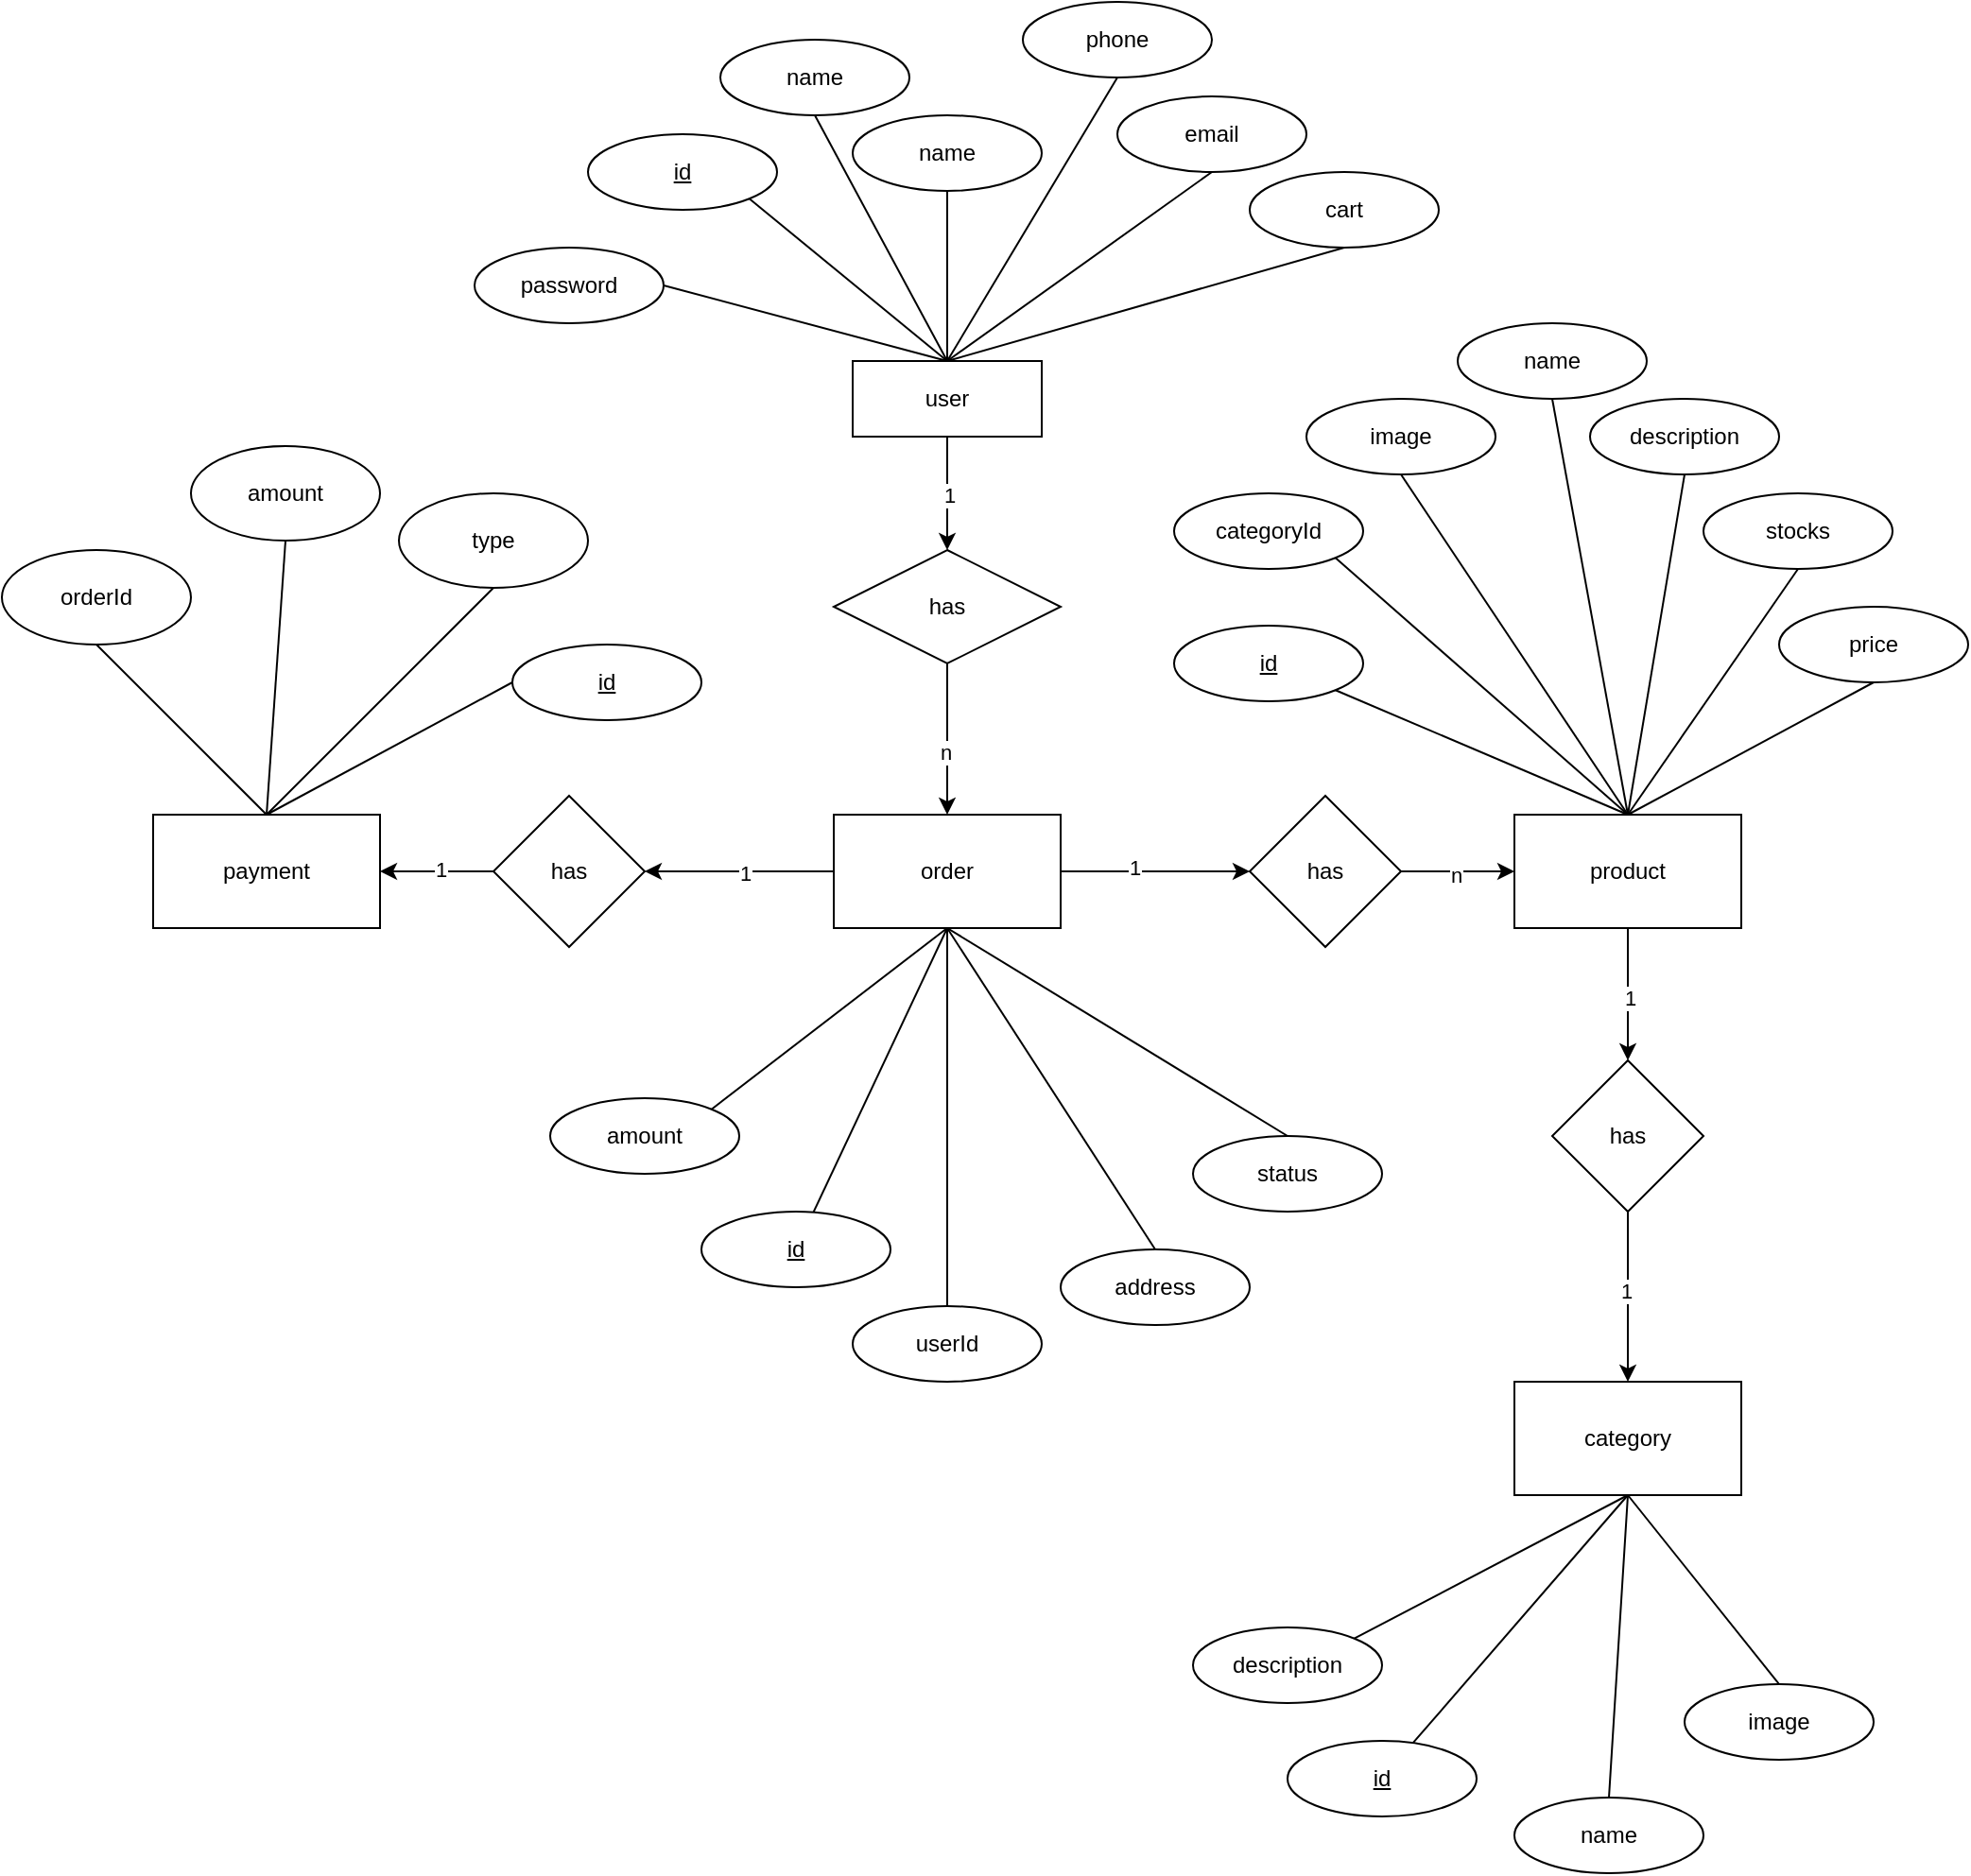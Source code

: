 <mxfile version="24.0.6" type="github">
  <diagram id="R2lEEEUBdFMjLlhIrx00" name="Page-1">
    <mxGraphModel dx="2109" dy="673" grid="1" gridSize="10" guides="1" tooltips="1" connect="1" arrows="1" fold="1" page="1" pageScale="1" pageWidth="850" pageHeight="1100" math="0" shadow="0" extFonts="Permanent Marker^https://fonts.googleapis.com/css?family=Permanent+Marker">
      <root>
        <mxCell id="0" />
        <mxCell id="1" parent="0" />
        <mxCell id="UcPua-DJIdnO7vjkErRE-59" value="" style="edgeStyle=orthogonalEdgeStyle;rounded=0;orthogonalLoop=1;jettySize=auto;html=1;" parent="1" source="UcPua-DJIdnO7vjkErRE-25" target="UcPua-DJIdnO7vjkErRE-57" edge="1">
          <mxGeometry relative="1" as="geometry" />
        </mxCell>
        <mxCell id="UcPua-DJIdnO7vjkErRE-60" value="1" style="edgeLabel;html=1;align=center;verticalAlign=middle;resizable=0;points=[];" parent="UcPua-DJIdnO7vjkErRE-59" vertex="1" connectable="0">
          <mxGeometry x="0.028" y="1" relative="1" as="geometry">
            <mxPoint as="offset" />
          </mxGeometry>
        </mxCell>
        <mxCell id="UcPua-DJIdnO7vjkErRE-25" value="user" style="whiteSpace=wrap;html=1;align=center;" parent="1" vertex="1">
          <mxGeometry x="360" y="190" width="100" height="40" as="geometry" />
        </mxCell>
        <mxCell id="UcPua-DJIdnO7vjkErRE-26" value="id" style="ellipse;whiteSpace=wrap;html=1;align=center;fontStyle=4;" parent="1" vertex="1">
          <mxGeometry x="220" y="70" width="100" height="40" as="geometry" />
        </mxCell>
        <mxCell id="UcPua-DJIdnO7vjkErRE-28" value="" style="endArrow=none;html=1;rounded=0;exitX=1;exitY=1;exitDx=0;exitDy=0;entryX=0.5;entryY=0;entryDx=0;entryDy=0;" parent="1" source="UcPua-DJIdnO7vjkErRE-26" target="UcPua-DJIdnO7vjkErRE-25" edge="1">
          <mxGeometry relative="1" as="geometry">
            <mxPoint x="330" y="210" as="sourcePoint" />
            <mxPoint x="490" y="210" as="targetPoint" />
          </mxGeometry>
        </mxCell>
        <mxCell id="UcPua-DJIdnO7vjkErRE-41" value="name" style="ellipse;whiteSpace=wrap;html=1;align=center;" parent="1" vertex="1">
          <mxGeometry x="290" y="20" width="100" height="40" as="geometry" />
        </mxCell>
        <mxCell id="UcPua-DJIdnO7vjkErRE-42" value="" style="endArrow=none;html=1;rounded=0;exitX=0.5;exitY=1;exitDx=0;exitDy=0;" parent="1" source="UcPua-DJIdnO7vjkErRE-41" edge="1">
          <mxGeometry relative="1" as="geometry">
            <mxPoint x="420" y="110" as="sourcePoint" />
            <mxPoint x="410" y="190" as="targetPoint" />
          </mxGeometry>
        </mxCell>
        <mxCell id="UcPua-DJIdnO7vjkErRE-43" value="name" style="ellipse;whiteSpace=wrap;html=1;align=center;" parent="1" vertex="1">
          <mxGeometry x="360" y="60" width="100" height="40" as="geometry" />
        </mxCell>
        <mxCell id="UcPua-DJIdnO7vjkErRE-44" value="" style="endArrow=none;html=1;rounded=0;exitX=0.5;exitY=1;exitDx=0;exitDy=0;" parent="1" source="UcPua-DJIdnO7vjkErRE-43" edge="1">
          <mxGeometry relative="1" as="geometry">
            <mxPoint x="545" y="100" as="sourcePoint" />
            <mxPoint x="410" y="190" as="targetPoint" />
          </mxGeometry>
        </mxCell>
        <mxCell id="UcPua-DJIdnO7vjkErRE-45" value="phone" style="ellipse;whiteSpace=wrap;html=1;align=center;" parent="1" vertex="1">
          <mxGeometry x="450" width="100" height="40" as="geometry" />
        </mxCell>
        <mxCell id="UcPua-DJIdnO7vjkErRE-46" value="" style="endArrow=none;html=1;rounded=0;exitX=0.5;exitY=1;exitDx=0;exitDy=0;entryX=0.5;entryY=0;entryDx=0;entryDy=0;" parent="1" source="UcPua-DJIdnO7vjkErRE-45" target="UcPua-DJIdnO7vjkErRE-25" edge="1">
          <mxGeometry relative="1" as="geometry">
            <mxPoint x="635" y="90" as="sourcePoint" />
            <mxPoint x="500" y="180" as="targetPoint" />
          </mxGeometry>
        </mxCell>
        <mxCell id="UcPua-DJIdnO7vjkErRE-47" value="email" style="ellipse;whiteSpace=wrap;html=1;align=center;" parent="1" vertex="1">
          <mxGeometry x="500" y="50" width="100" height="40" as="geometry" />
        </mxCell>
        <mxCell id="UcPua-DJIdnO7vjkErRE-48" value="" style="endArrow=none;html=1;rounded=0;exitX=0.5;exitY=1;exitDx=0;exitDy=0;" parent="1" source="UcPua-DJIdnO7vjkErRE-47" edge="1">
          <mxGeometry relative="1" as="geometry">
            <mxPoint x="735" y="140" as="sourcePoint" />
            <mxPoint x="410" y="190" as="targetPoint" />
          </mxGeometry>
        </mxCell>
        <mxCell id="UcPua-DJIdnO7vjkErRE-49" value="cart" style="ellipse;whiteSpace=wrap;html=1;align=center;" parent="1" vertex="1">
          <mxGeometry x="570" y="90" width="100" height="40" as="geometry" />
        </mxCell>
        <mxCell id="UcPua-DJIdnO7vjkErRE-50" value="" style="endArrow=none;html=1;rounded=0;exitX=0.5;exitY=1;exitDx=0;exitDy=0;entryX=0.5;entryY=0;entryDx=0;entryDy=0;" parent="1" source="UcPua-DJIdnO7vjkErRE-49" target="UcPua-DJIdnO7vjkErRE-25" edge="1">
          <mxGeometry relative="1" as="geometry">
            <mxPoint x="805" y="180" as="sourcePoint" />
            <mxPoint x="480" y="230" as="targetPoint" />
          </mxGeometry>
        </mxCell>
        <mxCell id="UcPua-DJIdnO7vjkErRE-54" value="password" style="ellipse;whiteSpace=wrap;html=1;align=center;" parent="1" vertex="1">
          <mxGeometry x="160" y="130" width="100" height="40" as="geometry" />
        </mxCell>
        <mxCell id="UcPua-DJIdnO7vjkErRE-55" value="" style="endArrow=none;html=1;rounded=0;exitX=1;exitY=0.5;exitDx=0;exitDy=0;entryX=0.5;entryY=0;entryDx=0;entryDy=0;" parent="1" source="UcPua-DJIdnO7vjkErRE-54" target="UcPua-DJIdnO7vjkErRE-25" edge="1">
          <mxGeometry relative="1" as="geometry">
            <mxPoint x="430" y="120" as="sourcePoint" />
            <mxPoint x="420" y="200" as="targetPoint" />
          </mxGeometry>
        </mxCell>
        <mxCell id="UcPua-DJIdnO7vjkErRE-64" value="" style="edgeStyle=orthogonalEdgeStyle;rounded=0;orthogonalLoop=1;jettySize=auto;html=1;" parent="1" source="UcPua-DJIdnO7vjkErRE-57" target="UcPua-DJIdnO7vjkErRE-63" edge="1">
          <mxGeometry relative="1" as="geometry" />
        </mxCell>
        <mxCell id="UcPua-DJIdnO7vjkErRE-77" value="n" style="edgeLabel;html=1;align=center;verticalAlign=middle;resizable=0;points=[];" parent="UcPua-DJIdnO7vjkErRE-64" vertex="1" connectable="0">
          <mxGeometry x="0.173" y="-1" relative="1" as="geometry">
            <mxPoint as="offset" />
          </mxGeometry>
        </mxCell>
        <mxCell id="UcPua-DJIdnO7vjkErRE-57" value="has" style="shape=rhombus;perimeter=rhombusPerimeter;whiteSpace=wrap;html=1;align=center;" parent="1" vertex="1">
          <mxGeometry x="350" y="290" width="120" height="60" as="geometry" />
        </mxCell>
        <mxCell id="UcPua-DJIdnO7vjkErRE-66" value="" style="edgeStyle=orthogonalEdgeStyle;rounded=0;orthogonalLoop=1;jettySize=auto;html=1;" parent="1" source="UcPua-DJIdnO7vjkErRE-63" target="UcPua-DJIdnO7vjkErRE-65" edge="1">
          <mxGeometry relative="1" as="geometry" />
        </mxCell>
        <mxCell id="UcPua-DJIdnO7vjkErRE-80" value="1" style="edgeLabel;html=1;align=center;verticalAlign=middle;resizable=0;points=[];" parent="UcPua-DJIdnO7vjkErRE-66" vertex="1" connectable="0">
          <mxGeometry x="-0.049" y="1" relative="1" as="geometry">
            <mxPoint as="offset" />
          </mxGeometry>
        </mxCell>
        <mxCell id="UcPua-DJIdnO7vjkErRE-70" value="" style="edgeStyle=orthogonalEdgeStyle;rounded=0;orthogonalLoop=1;jettySize=auto;html=1;" parent="1" source="UcPua-DJIdnO7vjkErRE-63" target="UcPua-DJIdnO7vjkErRE-69" edge="1">
          <mxGeometry relative="1" as="geometry" />
        </mxCell>
        <mxCell id="UcPua-DJIdnO7vjkErRE-78" value="1" style="edgeLabel;html=1;align=center;verticalAlign=middle;resizable=0;points=[];" parent="UcPua-DJIdnO7vjkErRE-70" vertex="1" connectable="0">
          <mxGeometry x="-0.235" y="2" relative="1" as="geometry">
            <mxPoint as="offset" />
          </mxGeometry>
        </mxCell>
        <mxCell id="UcPua-DJIdnO7vjkErRE-63" value="order" style="whiteSpace=wrap;html=1;" parent="1" vertex="1">
          <mxGeometry x="350" y="430" width="120" height="60" as="geometry" />
        </mxCell>
        <mxCell id="UcPua-DJIdnO7vjkErRE-68" value="" style="edgeStyle=orthogonalEdgeStyle;rounded=0;orthogonalLoop=1;jettySize=auto;html=1;" parent="1" source="UcPua-DJIdnO7vjkErRE-65" target="UcPua-DJIdnO7vjkErRE-67" edge="1">
          <mxGeometry relative="1" as="geometry" />
        </mxCell>
        <mxCell id="UcPua-DJIdnO7vjkErRE-81" value="1" style="edgeLabel;html=1;align=center;verticalAlign=middle;resizable=0;points=[];" parent="UcPua-DJIdnO7vjkErRE-68" vertex="1" connectable="0">
          <mxGeometry x="-0.061" y="-1" relative="1" as="geometry">
            <mxPoint as="offset" />
          </mxGeometry>
        </mxCell>
        <mxCell id="UcPua-DJIdnO7vjkErRE-65" value="has" style="rhombus;whiteSpace=wrap;html=1;" parent="1" vertex="1">
          <mxGeometry x="170" y="420" width="80" height="80" as="geometry" />
        </mxCell>
        <mxCell id="UcPua-DJIdnO7vjkErRE-67" value="payment" style="whiteSpace=wrap;html=1;" parent="1" vertex="1">
          <mxGeometry x="-10" y="430" width="120" height="60" as="geometry" />
        </mxCell>
        <mxCell id="UcPua-DJIdnO7vjkErRE-72" value="" style="edgeStyle=orthogonalEdgeStyle;rounded=0;orthogonalLoop=1;jettySize=auto;html=1;" parent="1" source="UcPua-DJIdnO7vjkErRE-69" target="UcPua-DJIdnO7vjkErRE-71" edge="1">
          <mxGeometry relative="1" as="geometry" />
        </mxCell>
        <mxCell id="UcPua-DJIdnO7vjkErRE-79" value="n" style="edgeLabel;html=1;align=center;verticalAlign=middle;resizable=0;points=[];" parent="UcPua-DJIdnO7vjkErRE-72" vertex="1" connectable="0">
          <mxGeometry x="-0.047" y="-2" relative="1" as="geometry">
            <mxPoint as="offset" />
          </mxGeometry>
        </mxCell>
        <mxCell id="UcPua-DJIdnO7vjkErRE-69" value="has" style="rhombus;whiteSpace=wrap;html=1;" parent="1" vertex="1">
          <mxGeometry x="570" y="420" width="80" height="80" as="geometry" />
        </mxCell>
        <mxCell id="UcPua-DJIdnO7vjkErRE-74" value="" style="edgeStyle=orthogonalEdgeStyle;rounded=0;orthogonalLoop=1;jettySize=auto;html=1;" parent="1" source="UcPua-DJIdnO7vjkErRE-71" target="UcPua-DJIdnO7vjkErRE-73" edge="1">
          <mxGeometry relative="1" as="geometry" />
        </mxCell>
        <mxCell id="UcPua-DJIdnO7vjkErRE-195" value="1" style="edgeLabel;html=1;align=center;verticalAlign=middle;resizable=0;points=[];" parent="UcPua-DJIdnO7vjkErRE-74" vertex="1" connectable="0">
          <mxGeometry x="0.047" y="1" relative="1" as="geometry">
            <mxPoint as="offset" />
          </mxGeometry>
        </mxCell>
        <mxCell id="UcPua-DJIdnO7vjkErRE-71" value="product" style="whiteSpace=wrap;html=1;" parent="1" vertex="1">
          <mxGeometry x="710" y="430" width="120" height="60" as="geometry" />
        </mxCell>
        <mxCell id="UcPua-DJIdnO7vjkErRE-76" value="" style="edgeStyle=orthogonalEdgeStyle;rounded=0;orthogonalLoop=1;jettySize=auto;html=1;" parent="1" source="UcPua-DJIdnO7vjkErRE-73" target="UcPua-DJIdnO7vjkErRE-75" edge="1">
          <mxGeometry relative="1" as="geometry" />
        </mxCell>
        <mxCell id="UcPua-DJIdnO7vjkErRE-196" value="1" style="edgeLabel;html=1;align=center;verticalAlign=middle;resizable=0;points=[];" parent="UcPua-DJIdnO7vjkErRE-76" vertex="1" connectable="0">
          <mxGeometry x="-0.075" y="-1" relative="1" as="geometry">
            <mxPoint as="offset" />
          </mxGeometry>
        </mxCell>
        <mxCell id="UcPua-DJIdnO7vjkErRE-73" value="has" style="rhombus;whiteSpace=wrap;html=1;" parent="1" vertex="1">
          <mxGeometry x="730" y="560" width="80" height="80" as="geometry" />
        </mxCell>
        <mxCell id="UcPua-DJIdnO7vjkErRE-75" value="category" style="whiteSpace=wrap;html=1;" parent="1" vertex="1">
          <mxGeometry x="710" y="730" width="120" height="60" as="geometry" />
        </mxCell>
        <mxCell id="UcPua-DJIdnO7vjkErRE-110" value="id" style="ellipse;whiteSpace=wrap;html=1;align=center;fontStyle=4;" parent="1" vertex="1">
          <mxGeometry x="530" y="330" width="100" height="40" as="geometry" />
        </mxCell>
        <mxCell id="UcPua-DJIdnO7vjkErRE-111" value="" style="endArrow=none;html=1;rounded=0;exitX=1;exitY=1;exitDx=0;exitDy=0;entryX=0.5;entryY=0;entryDx=0;entryDy=0;" parent="1" source="UcPua-DJIdnO7vjkErRE-110" edge="1">
          <mxGeometry relative="1" as="geometry">
            <mxPoint x="690" y="450" as="sourcePoint" />
            <mxPoint x="770" y="430" as="targetPoint" />
          </mxGeometry>
        </mxCell>
        <mxCell id="UcPua-DJIdnO7vjkErRE-114" value="name" style="ellipse;whiteSpace=wrap;html=1;align=center;" parent="1" vertex="1">
          <mxGeometry x="680" y="170" width="100" height="40" as="geometry" />
        </mxCell>
        <mxCell id="UcPua-DJIdnO7vjkErRE-115" value="" style="endArrow=none;html=1;rounded=0;exitX=0.5;exitY=1;exitDx=0;exitDy=0;" parent="1" source="UcPua-DJIdnO7vjkErRE-114" edge="1">
          <mxGeometry relative="1" as="geometry">
            <mxPoint x="905" y="340" as="sourcePoint" />
            <mxPoint x="770" y="430" as="targetPoint" />
          </mxGeometry>
        </mxCell>
        <mxCell id="UcPua-DJIdnO7vjkErRE-118" value="stocks" style="ellipse;whiteSpace=wrap;html=1;align=center;" parent="1" vertex="1">
          <mxGeometry x="810" y="260" width="100" height="40" as="geometry" />
        </mxCell>
        <mxCell id="UcPua-DJIdnO7vjkErRE-119" value="" style="endArrow=none;html=1;rounded=0;exitX=0.5;exitY=1;exitDx=0;exitDy=0;" parent="1" source="UcPua-DJIdnO7vjkErRE-118" edge="1">
          <mxGeometry relative="1" as="geometry">
            <mxPoint x="1095" y="380" as="sourcePoint" />
            <mxPoint x="770" y="430" as="targetPoint" />
          </mxGeometry>
        </mxCell>
        <mxCell id="UcPua-DJIdnO7vjkErRE-120" value="price" style="ellipse;whiteSpace=wrap;html=1;align=center;" parent="1" vertex="1">
          <mxGeometry x="850" y="320" width="100" height="40" as="geometry" />
        </mxCell>
        <mxCell id="UcPua-DJIdnO7vjkErRE-121" value="" style="endArrow=none;html=1;rounded=0;exitX=0.5;exitY=1;exitDx=0;exitDy=0;entryX=0.5;entryY=0;entryDx=0;entryDy=0;" parent="1" source="UcPua-DJIdnO7vjkErRE-120" edge="1">
          <mxGeometry relative="1" as="geometry">
            <mxPoint x="1165" y="420" as="sourcePoint" />
            <mxPoint x="770" y="430" as="targetPoint" />
          </mxGeometry>
        </mxCell>
        <mxCell id="UcPua-DJIdnO7vjkErRE-122" value="categoryId" style="ellipse;whiteSpace=wrap;html=1;align=center;" parent="1" vertex="1">
          <mxGeometry x="530" y="260" width="100" height="40" as="geometry" />
        </mxCell>
        <mxCell id="UcPua-DJIdnO7vjkErRE-123" value="" style="endArrow=none;html=1;rounded=0;exitX=1;exitY=1;exitDx=0;exitDy=0;entryX=0.5;entryY=0;entryDx=0;entryDy=0;" parent="1" source="UcPua-DJIdnO7vjkErRE-122" edge="1">
          <mxGeometry relative="1" as="geometry">
            <mxPoint x="790" y="360" as="sourcePoint" />
            <mxPoint x="770" y="430" as="targetPoint" />
          </mxGeometry>
        </mxCell>
        <mxCell id="UcPua-DJIdnO7vjkErRE-124" value="description" style="ellipse;whiteSpace=wrap;html=1;align=center;" parent="1" vertex="1">
          <mxGeometry x="750" y="210" width="100" height="40" as="geometry" />
        </mxCell>
        <mxCell id="UcPua-DJIdnO7vjkErRE-125" value="" style="endArrow=none;html=1;rounded=0;exitX=0.5;exitY=1;exitDx=0;exitDy=0;entryX=0.5;entryY=0;entryDx=0;entryDy=0;" parent="1" source="UcPua-DJIdnO7vjkErRE-124" target="UcPua-DJIdnO7vjkErRE-71" edge="1">
          <mxGeometry relative="1" as="geometry">
            <mxPoint x="1055" y="330" as="sourcePoint" />
            <mxPoint x="730" y="380" as="targetPoint" />
          </mxGeometry>
        </mxCell>
        <mxCell id="UcPua-DJIdnO7vjkErRE-126" value="image" style="ellipse;whiteSpace=wrap;html=1;align=center;" parent="1" vertex="1">
          <mxGeometry x="600" y="210" width="100" height="40" as="geometry" />
        </mxCell>
        <mxCell id="UcPua-DJIdnO7vjkErRE-127" value="" style="endArrow=none;html=1;rounded=0;exitX=0.5;exitY=1;exitDx=0;exitDy=0;entryX=0.5;entryY=0;entryDx=0;entryDy=0;" parent="1" source="UcPua-DJIdnO7vjkErRE-126" target="UcPua-DJIdnO7vjkErRE-71" edge="1">
          <mxGeometry relative="1" as="geometry">
            <mxPoint x="835" y="400" as="sourcePoint" />
            <mxPoint x="770" y="470" as="targetPoint" />
          </mxGeometry>
        </mxCell>
        <mxCell id="UcPua-DJIdnO7vjkErRE-128" value="id" style="ellipse;whiteSpace=wrap;html=1;align=center;fontStyle=4;" parent="1" vertex="1">
          <mxGeometry x="180" y="340" width="100" height="40" as="geometry" />
        </mxCell>
        <mxCell id="UcPua-DJIdnO7vjkErRE-134" value="orderId" style="ellipse;whiteSpace=wrap;html=1;align=center;" parent="1" vertex="1">
          <mxGeometry x="-90" y="290" width="100" height="50" as="geometry" />
        </mxCell>
        <mxCell id="UcPua-DJIdnO7vjkErRE-135" value="" style="endArrow=none;html=1;rounded=0;exitX=0.5;exitY=1;exitDx=0;exitDy=0;entryX=0.5;entryY=0;entryDx=0;entryDy=0;" parent="1" source="UcPua-DJIdnO7vjkErRE-134" edge="1" target="UcPua-DJIdnO7vjkErRE-67">
          <mxGeometry relative="1" as="geometry">
            <mxPoint x="-150" y="340" as="sourcePoint" />
            <mxPoint x="-10" y="460" as="targetPoint" />
          </mxGeometry>
        </mxCell>
        <mxCell id="UcPua-DJIdnO7vjkErRE-136" value="amount" style="ellipse;whiteSpace=wrap;html=1;align=center;" parent="1" vertex="1">
          <mxGeometry x="10" y="235" width="100" height="50" as="geometry" />
        </mxCell>
        <mxCell id="UcPua-DJIdnO7vjkErRE-137" value="" style="endArrow=none;html=1;rounded=0;exitX=0.5;exitY=1;exitDx=0;exitDy=0;entryX=0.5;entryY=0;entryDx=0;entryDy=0;" parent="1" source="UcPua-DJIdnO7vjkErRE-136" target="UcPua-DJIdnO7vjkErRE-67" edge="1">
          <mxGeometry relative="1" as="geometry">
            <mxPoint x="-140" y="270" as="sourcePoint" />
            <mxPoint y="390" as="targetPoint" />
          </mxGeometry>
        </mxCell>
        <mxCell id="UcPua-DJIdnO7vjkErRE-138" value="type" style="ellipse;whiteSpace=wrap;html=1;align=center;" parent="1" vertex="1">
          <mxGeometry x="120" y="260" width="100" height="50" as="geometry" />
        </mxCell>
        <mxCell id="UcPua-DJIdnO7vjkErRE-139" value="" style="endArrow=none;html=1;rounded=0;exitX=0.5;exitY=1;exitDx=0;exitDy=0;entryX=0.5;entryY=0;entryDx=0;entryDy=0;" parent="1" source="UcPua-DJIdnO7vjkErRE-138" target="UcPua-DJIdnO7vjkErRE-67" edge="1">
          <mxGeometry relative="1" as="geometry">
            <mxPoint x="-20" y="240" as="sourcePoint" />
            <mxPoint x="110" y="430" as="targetPoint" />
          </mxGeometry>
        </mxCell>
        <mxCell id="UcPua-DJIdnO7vjkErRE-140" value="id" style="ellipse;whiteSpace=wrap;html=1;align=center;fontStyle=4;direction=east;" parent="1" vertex="1">
          <mxGeometry x="280" y="640" width="100" height="40" as="geometry" />
        </mxCell>
        <mxCell id="UcPua-DJIdnO7vjkErRE-141" value="" style="endArrow=none;html=1;rounded=0;entryX=0.5;entryY=1;entryDx=0;entryDy=0;" parent="1" source="UcPua-DJIdnO7vjkErRE-140" target="UcPua-DJIdnO7vjkErRE-63" edge="1">
          <mxGeometry relative="1" as="geometry">
            <mxPoint x="310" y="780" as="sourcePoint" />
            <mxPoint x="390" y="760" as="targetPoint" />
          </mxGeometry>
        </mxCell>
        <mxCell id="UcPua-DJIdnO7vjkErRE-142" value="userId" style="ellipse;whiteSpace=wrap;html=1;align=center;direction=east;" parent="1" vertex="1">
          <mxGeometry x="360" y="690" width="100" height="40" as="geometry" />
        </mxCell>
        <mxCell id="UcPua-DJIdnO7vjkErRE-143" value="" style="endArrow=none;html=1;rounded=0;exitX=0.5;exitY=0;exitDx=0;exitDy=0;entryX=0.5;entryY=1;entryDx=0;entryDy=0;" parent="1" source="UcPua-DJIdnO7vjkErRE-142" target="UcPua-DJIdnO7vjkErRE-63" edge="1">
          <mxGeometry relative="1" as="geometry">
            <mxPoint x="400" y="680" as="sourcePoint" />
            <mxPoint x="390" y="760" as="targetPoint" />
          </mxGeometry>
        </mxCell>
        <mxCell id="UcPua-DJIdnO7vjkErRE-144" value="address" style="ellipse;whiteSpace=wrap;html=1;align=center;direction=east;" parent="1" vertex="1">
          <mxGeometry x="470" y="660" width="100" height="40" as="geometry" />
        </mxCell>
        <mxCell id="UcPua-DJIdnO7vjkErRE-145" value="" style="endArrow=none;html=1;rounded=0;exitX=0.5;exitY=0;exitDx=0;exitDy=0;entryX=0.5;entryY=1;entryDx=0;entryDy=0;" parent="1" source="UcPua-DJIdnO7vjkErRE-144" target="UcPua-DJIdnO7vjkErRE-63" edge="1">
          <mxGeometry relative="1" as="geometry">
            <mxPoint x="525" y="670" as="sourcePoint" />
            <mxPoint x="390" y="760" as="targetPoint" />
          </mxGeometry>
        </mxCell>
        <mxCell id="UcPua-DJIdnO7vjkErRE-146" value="status" style="ellipse;whiteSpace=wrap;html=1;align=center;direction=east;" parent="1" vertex="1">
          <mxGeometry x="540" y="600" width="100" height="40" as="geometry" />
        </mxCell>
        <mxCell id="UcPua-DJIdnO7vjkErRE-147" value="" style="endArrow=none;html=1;rounded=0;exitX=0.5;exitY=0;exitDx=0;exitDy=0;entryX=0.5;entryY=1;entryDx=0;entryDy=0;" parent="1" source="UcPua-DJIdnO7vjkErRE-146" target="UcPua-DJIdnO7vjkErRE-63" edge="1">
          <mxGeometry relative="1" as="geometry">
            <mxPoint x="615" y="660" as="sourcePoint" />
            <mxPoint x="390" y="760" as="targetPoint" />
          </mxGeometry>
        </mxCell>
        <mxCell id="UcPua-DJIdnO7vjkErRE-152" value="amount" style="ellipse;whiteSpace=wrap;html=1;align=center;direction=east;" parent="1" vertex="1">
          <mxGeometry x="200" y="580" width="100" height="40" as="geometry" />
        </mxCell>
        <mxCell id="UcPua-DJIdnO7vjkErRE-153" value="" style="endArrow=none;html=1;rounded=0;exitX=1;exitY=0;exitDx=0;exitDy=0;entryX=0.5;entryY=1;entryDx=0;entryDy=0;" parent="1" source="UcPua-DJIdnO7vjkErRE-152" target="UcPua-DJIdnO7vjkErRE-63" edge="1">
          <mxGeometry relative="1" as="geometry">
            <mxPoint x="410" y="690" as="sourcePoint" />
            <mxPoint x="390" y="760" as="targetPoint" />
          </mxGeometry>
        </mxCell>
        <mxCell id="UcPua-DJIdnO7vjkErRE-185" value="id" style="ellipse;whiteSpace=wrap;html=1;align=center;fontStyle=4;direction=east;" parent="1" vertex="1">
          <mxGeometry x="590" y="920" width="100" height="40" as="geometry" />
        </mxCell>
        <mxCell id="UcPua-DJIdnO7vjkErRE-186" value="" style="endArrow=none;html=1;rounded=0;entryX=0.5;entryY=1;entryDx=0;entryDy=0;" parent="1" source="UcPua-DJIdnO7vjkErRE-185" edge="1">
          <mxGeometry relative="1" as="geometry">
            <mxPoint x="670" y="1080" as="sourcePoint" />
            <mxPoint x="770" y="790" as="targetPoint" />
          </mxGeometry>
        </mxCell>
        <mxCell id="UcPua-DJIdnO7vjkErRE-187" value="name" style="ellipse;whiteSpace=wrap;html=1;align=center;direction=east;" parent="1" vertex="1">
          <mxGeometry x="710" y="950" width="100" height="40" as="geometry" />
        </mxCell>
        <mxCell id="UcPua-DJIdnO7vjkErRE-188" value="" style="endArrow=none;html=1;rounded=0;exitX=0.5;exitY=0;exitDx=0;exitDy=0;entryX=0.5;entryY=1;entryDx=0;entryDy=0;" parent="1" source="UcPua-DJIdnO7vjkErRE-187" edge="1">
          <mxGeometry relative="1" as="geometry">
            <mxPoint x="760" y="980" as="sourcePoint" />
            <mxPoint x="770" y="790" as="targetPoint" />
          </mxGeometry>
        </mxCell>
        <mxCell id="UcPua-DJIdnO7vjkErRE-189" value="image" style="ellipse;whiteSpace=wrap;html=1;align=center;direction=east;" parent="1" vertex="1">
          <mxGeometry x="800" y="890" width="100" height="40" as="geometry" />
        </mxCell>
        <mxCell id="UcPua-DJIdnO7vjkErRE-190" value="" style="endArrow=none;html=1;rounded=0;exitX=0.5;exitY=0;exitDx=0;exitDy=0;entryX=0.5;entryY=1;entryDx=0;entryDy=0;" parent="1" source="UcPua-DJIdnO7vjkErRE-189" edge="1">
          <mxGeometry relative="1" as="geometry">
            <mxPoint x="885" y="970" as="sourcePoint" />
            <mxPoint x="770" y="790" as="targetPoint" />
          </mxGeometry>
        </mxCell>
        <mxCell id="UcPua-DJIdnO7vjkErRE-193" value="description" style="ellipse;whiteSpace=wrap;html=1;align=center;direction=east;" parent="1" vertex="1">
          <mxGeometry x="540" y="860" width="100" height="40" as="geometry" />
        </mxCell>
        <mxCell id="UcPua-DJIdnO7vjkErRE-194" value="" style="endArrow=none;html=1;rounded=0;exitX=1;exitY=0;exitDx=0;exitDy=0;entryX=0.5;entryY=1;entryDx=0;entryDy=0;" parent="1" source="UcPua-DJIdnO7vjkErRE-193" edge="1">
          <mxGeometry relative="1" as="geometry">
            <mxPoint x="770" y="990" as="sourcePoint" />
            <mxPoint x="770" y="790" as="targetPoint" />
          </mxGeometry>
        </mxCell>
        <mxCell id="J34ztei6WZA28_C6M6jU-5" value="" style="endArrow=none;html=1;rounded=0;exitX=0;exitY=0.5;exitDx=0;exitDy=0;" edge="1" parent="1" source="UcPua-DJIdnO7vjkErRE-128">
          <mxGeometry relative="1" as="geometry">
            <mxPoint x="-55" y="338" as="sourcePoint" />
            <mxPoint x="50" y="430" as="targetPoint" />
          </mxGeometry>
        </mxCell>
      </root>
    </mxGraphModel>
  </diagram>
</mxfile>

